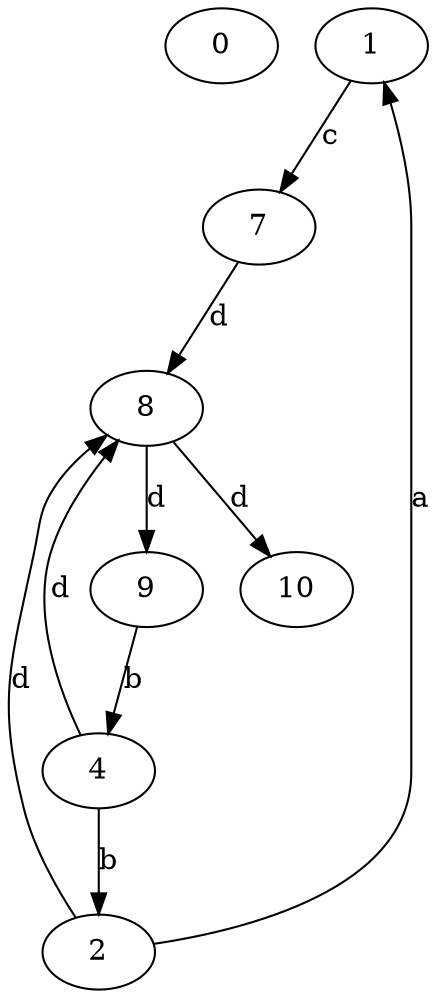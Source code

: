 strict digraph  {
0;
1;
2;
4;
7;
8;
9;
10;
1 -> 7  [label=c];
2 -> 1  [label=a];
2 -> 8  [label=d];
4 -> 2  [label=b];
4 -> 8  [label=d];
7 -> 8  [label=d];
8 -> 9  [label=d];
8 -> 10  [label=d];
9 -> 4  [label=b];
}
